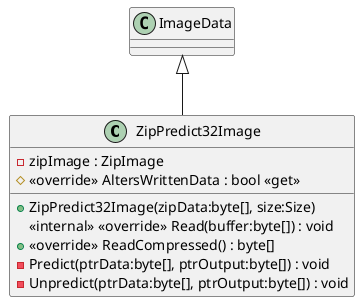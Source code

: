 @startuml
class ZipPredict32Image {
    - zipImage : ZipImage
    # <<override>> AltersWrittenData : bool <<get>>
    + ZipPredict32Image(zipData:byte[], size:Size)
    <<internal>> <<override>> Read(buffer:byte[]) : void
    + <<override>> ReadCompressed() : byte[]
    - Predict(ptrData:byte[], ptrOutput:byte[]) : void
    - Unpredict(ptrData:byte[], ptrOutput:byte[]) : void
}
ImageData <|-- ZipPredict32Image
@enduml
